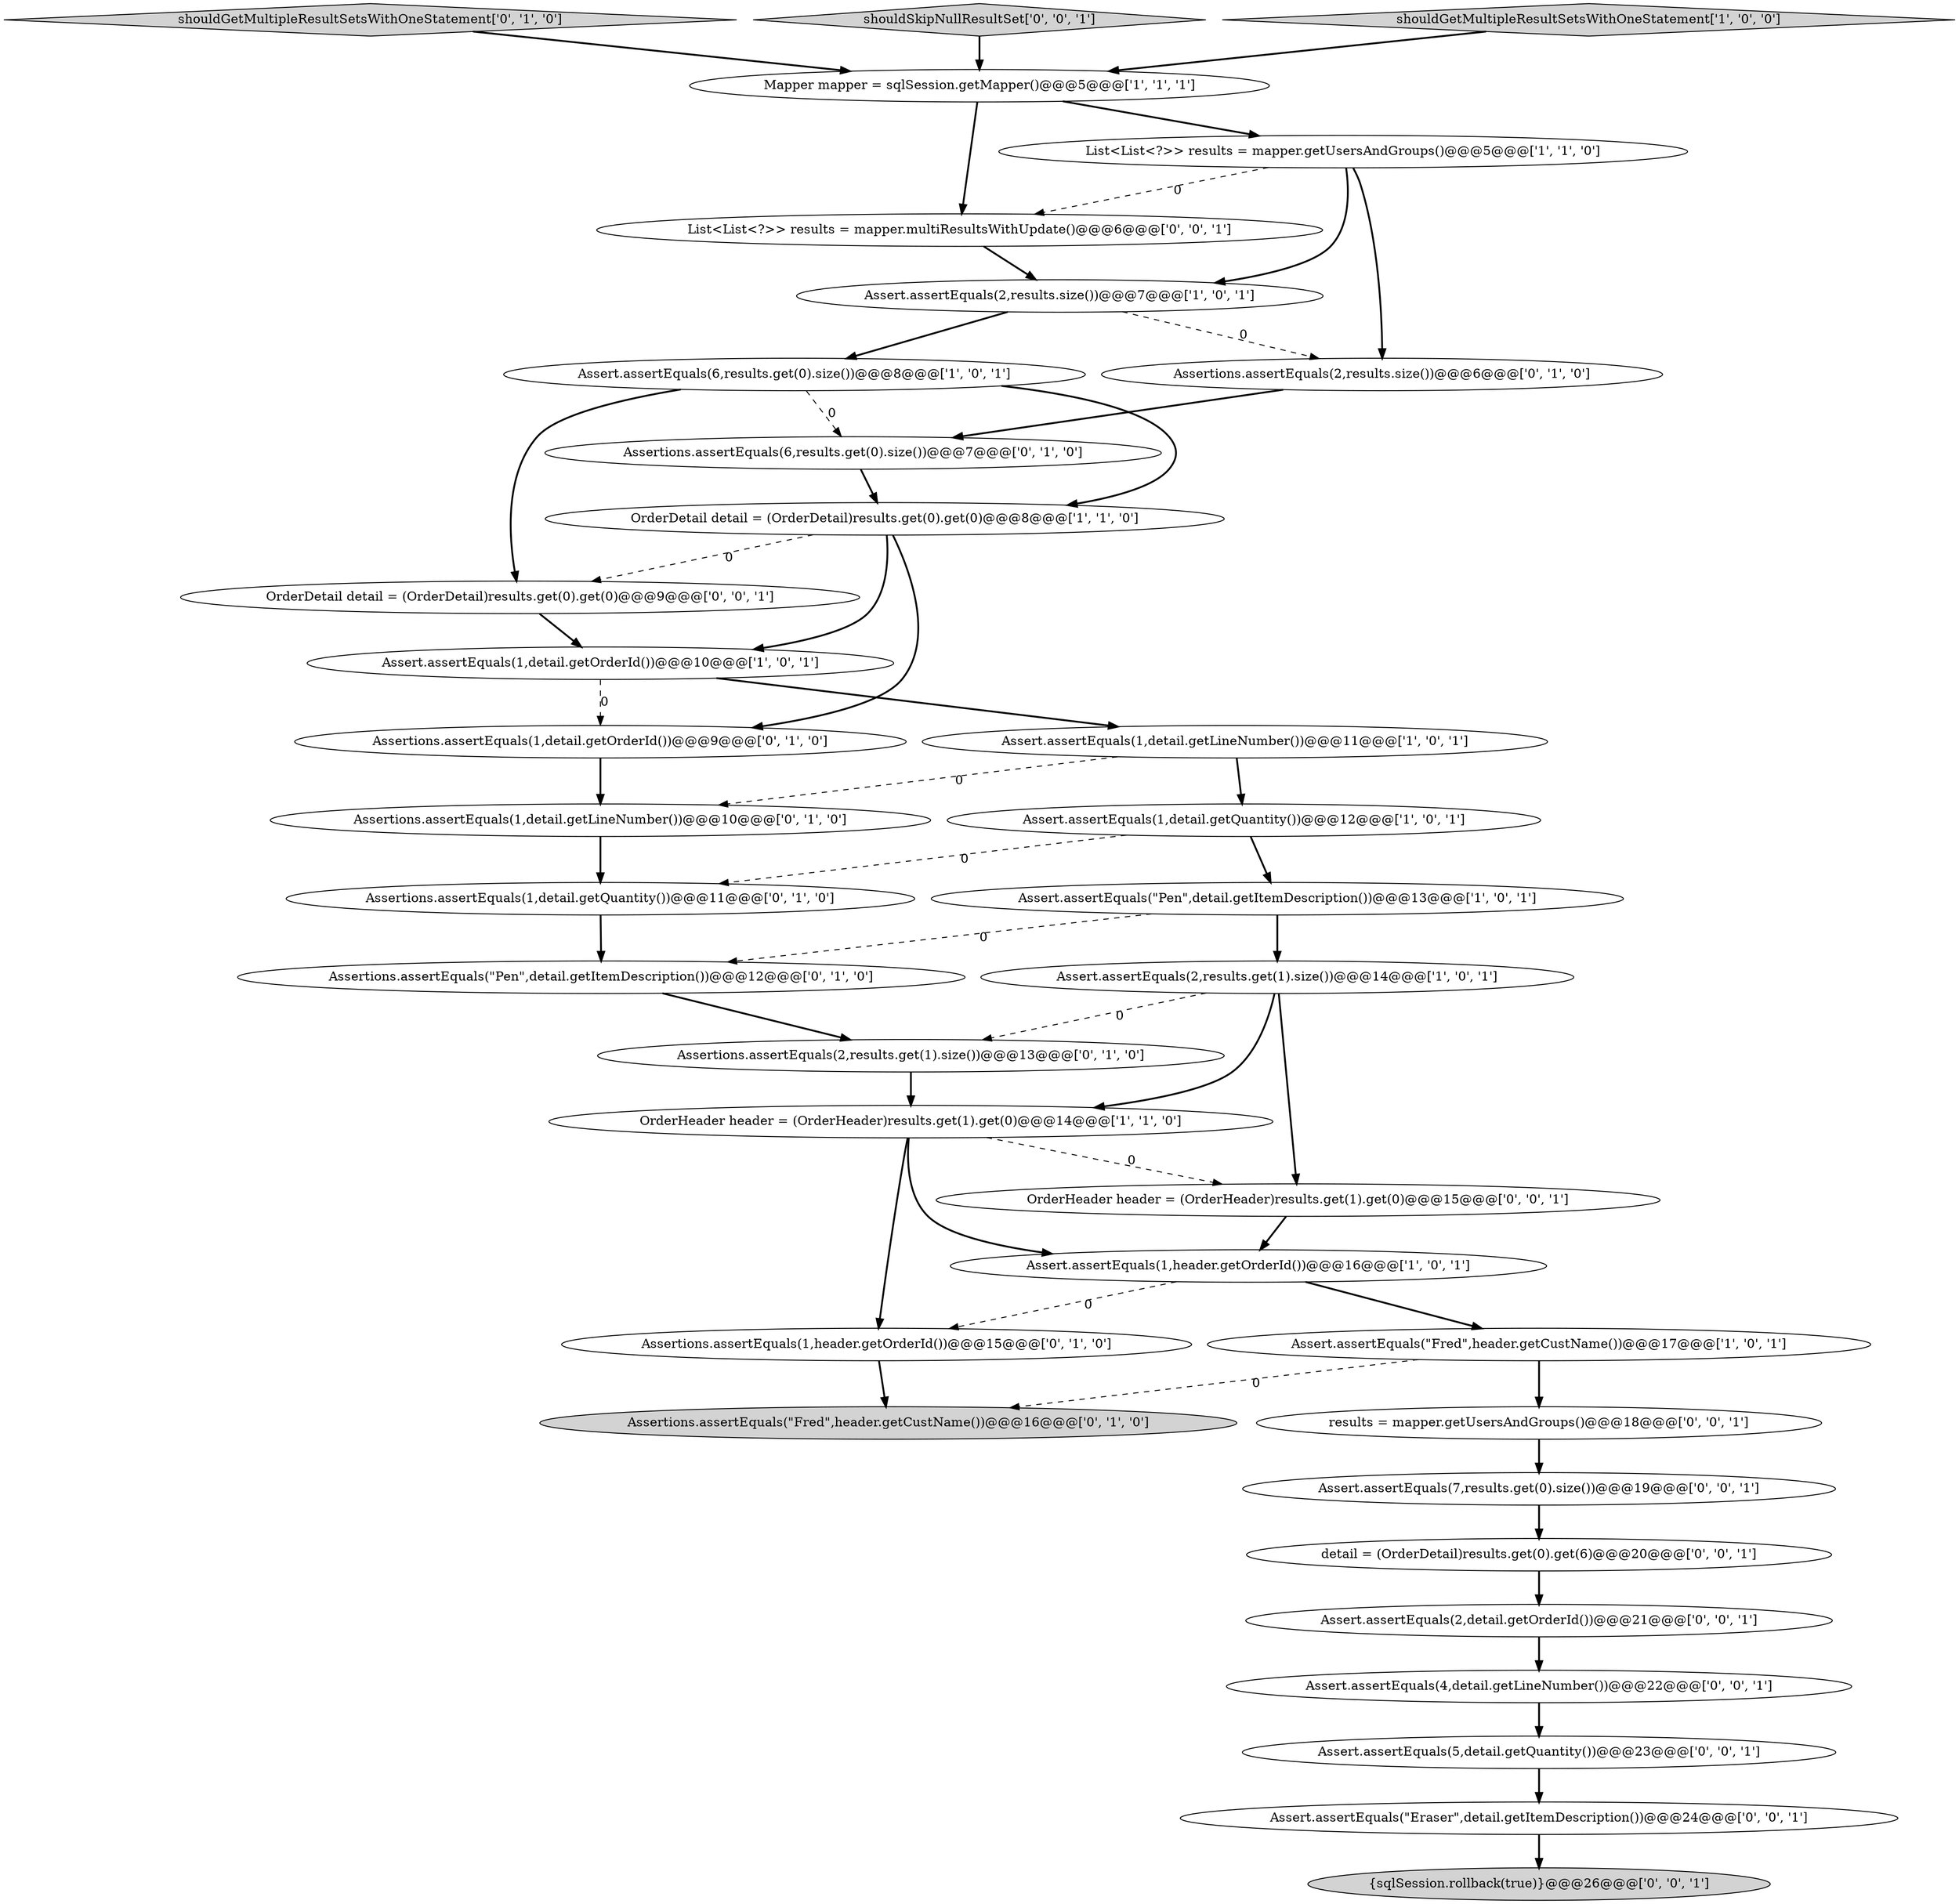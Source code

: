 digraph {
6 [style = filled, label = "Assert.assertEquals(1,header.getOrderId())@@@16@@@['1', '0', '1']", fillcolor = white, shape = ellipse image = "AAA0AAABBB1BBB"];
19 [style = filled, label = "Assertions.assertEquals(\"Fred\",header.getCustName())@@@16@@@['0', '1', '0']", fillcolor = lightgray, shape = ellipse image = "AAA1AAABBB2BBB"];
34 [style = filled, label = "Assert.assertEquals(2,detail.getOrderId())@@@21@@@['0', '0', '1']", fillcolor = white, shape = ellipse image = "AAA0AAABBB3BBB"];
23 [style = filled, label = "Assertions.assertEquals(1,detail.getQuantity())@@@11@@@['0', '1', '0']", fillcolor = white, shape = ellipse image = "AAA1AAABBB2BBB"];
16 [style = filled, label = "Assertions.assertEquals(\"Pen\",detail.getItemDescription())@@@12@@@['0', '1', '0']", fillcolor = white, shape = ellipse image = "AAA1AAABBB2BBB"];
13 [style = filled, label = "Assert.assertEquals(2,results.get(1).size())@@@14@@@['1', '0', '1']", fillcolor = white, shape = ellipse image = "AAA0AAABBB1BBB"];
32 [style = filled, label = "Assert.assertEquals(\"Eraser\",detail.getItemDescription())@@@24@@@['0', '0', '1']", fillcolor = white, shape = ellipse image = "AAA0AAABBB3BBB"];
7 [style = filled, label = "Assert.assertEquals(1,detail.getQuantity())@@@12@@@['1', '0', '1']", fillcolor = white, shape = ellipse image = "AAA0AAABBB1BBB"];
22 [style = filled, label = "shouldGetMultipleResultSetsWithOneStatement['0', '1', '0']", fillcolor = lightgray, shape = diamond image = "AAA0AAABBB2BBB"];
2 [style = filled, label = "OrderDetail detail = (OrderDetail)results.get(0).get(0)@@@8@@@['1', '1', '0']", fillcolor = white, shape = ellipse image = "AAA0AAABBB1BBB"];
5 [style = filled, label = "Assert.assertEquals(1,detail.getLineNumber())@@@11@@@['1', '0', '1']", fillcolor = white, shape = ellipse image = "AAA0AAABBB1BBB"];
4 [style = filled, label = "Assert.assertEquals(6,results.get(0).size())@@@8@@@['1', '0', '1']", fillcolor = white, shape = ellipse image = "AAA0AAABBB1BBB"];
31 [style = filled, label = "results = mapper.getUsersAndGroups()@@@18@@@['0', '0', '1']", fillcolor = white, shape = ellipse image = "AAA0AAABBB3BBB"];
0 [style = filled, label = "Assert.assertEquals(\"Pen\",detail.getItemDescription())@@@13@@@['1', '0', '1']", fillcolor = white, shape = ellipse image = "AAA0AAABBB1BBB"];
27 [style = filled, label = "Assert.assertEquals(4,detail.getLineNumber())@@@22@@@['0', '0', '1']", fillcolor = white, shape = ellipse image = "AAA0AAABBB3BBB"];
8 [style = filled, label = "OrderHeader header = (OrderHeader)results.get(1).get(0)@@@14@@@['1', '1', '0']", fillcolor = white, shape = ellipse image = "AAA0AAABBB1BBB"];
26 [style = filled, label = "OrderHeader header = (OrderHeader)results.get(1).get(0)@@@15@@@['0', '0', '1']", fillcolor = white, shape = ellipse image = "AAA0AAABBB3BBB"];
35 [style = filled, label = "{sqlSession.rollback(true)}@@@26@@@['0', '0', '1']", fillcolor = lightgray, shape = ellipse image = "AAA0AAABBB3BBB"];
10 [style = filled, label = "Assert.assertEquals(\"Fred\",header.getCustName())@@@17@@@['1', '0', '1']", fillcolor = white, shape = ellipse image = "AAA0AAABBB1BBB"];
20 [style = filled, label = "Assertions.assertEquals(2,results.get(1).size())@@@13@@@['0', '1', '0']", fillcolor = white, shape = ellipse image = "AAA1AAABBB2BBB"];
18 [style = filled, label = "Assertions.assertEquals(2,results.size())@@@6@@@['0', '1', '0']", fillcolor = white, shape = ellipse image = "AAA1AAABBB2BBB"];
25 [style = filled, label = "shouldSkipNullResultSet['0', '0', '1']", fillcolor = lightgray, shape = diamond image = "AAA0AAABBB3BBB"];
21 [style = filled, label = "Assertions.assertEquals(1,header.getOrderId())@@@15@@@['0', '1', '0']", fillcolor = white, shape = ellipse image = "AAA1AAABBB2BBB"];
12 [style = filled, label = "List<List<?>> results = mapper.getUsersAndGroups()@@@5@@@['1', '1', '0']", fillcolor = white, shape = ellipse image = "AAA0AAABBB1BBB"];
14 [style = filled, label = "Assertions.assertEquals(6,results.get(0).size())@@@7@@@['0', '1', '0']", fillcolor = white, shape = ellipse image = "AAA1AAABBB2BBB"];
33 [style = filled, label = "Assert.assertEquals(7,results.get(0).size())@@@19@@@['0', '0', '1']", fillcolor = white, shape = ellipse image = "AAA0AAABBB3BBB"];
28 [style = filled, label = "Assert.assertEquals(5,detail.getQuantity())@@@23@@@['0', '0', '1']", fillcolor = white, shape = ellipse image = "AAA0AAABBB3BBB"];
15 [style = filled, label = "Assertions.assertEquals(1,detail.getLineNumber())@@@10@@@['0', '1', '0']", fillcolor = white, shape = ellipse image = "AAA1AAABBB2BBB"];
29 [style = filled, label = "detail = (OrderDetail)results.get(0).get(6)@@@20@@@['0', '0', '1']", fillcolor = white, shape = ellipse image = "AAA0AAABBB3BBB"];
9 [style = filled, label = "shouldGetMultipleResultSetsWithOneStatement['1', '0', '0']", fillcolor = lightgray, shape = diamond image = "AAA0AAABBB1BBB"];
1 [style = filled, label = "Assert.assertEquals(2,results.size())@@@7@@@['1', '0', '1']", fillcolor = white, shape = ellipse image = "AAA0AAABBB1BBB"];
17 [style = filled, label = "Assertions.assertEquals(1,detail.getOrderId())@@@9@@@['0', '1', '0']", fillcolor = white, shape = ellipse image = "AAA1AAABBB2BBB"];
30 [style = filled, label = "OrderDetail detail = (OrderDetail)results.get(0).get(0)@@@9@@@['0', '0', '1']", fillcolor = white, shape = ellipse image = "AAA0AAABBB3BBB"];
24 [style = filled, label = "List<List<?>> results = mapper.multiResultsWithUpdate()@@@6@@@['0', '0', '1']", fillcolor = white, shape = ellipse image = "AAA0AAABBB3BBB"];
11 [style = filled, label = "Assert.assertEquals(1,detail.getOrderId())@@@10@@@['1', '0', '1']", fillcolor = white, shape = ellipse image = "AAA0AAABBB1BBB"];
3 [style = filled, label = "Mapper mapper = sqlSession.getMapper()@@@5@@@['1', '1', '1']", fillcolor = white, shape = ellipse image = "AAA0AAABBB1BBB"];
13->26 [style = bold, label=""];
26->6 [style = bold, label=""];
3->24 [style = bold, label=""];
25->3 [style = bold, label=""];
1->18 [style = dashed, label="0"];
4->14 [style = dashed, label="0"];
27->28 [style = bold, label=""];
2->11 [style = bold, label=""];
22->3 [style = bold, label=""];
28->32 [style = bold, label=""];
15->23 [style = bold, label=""];
9->3 [style = bold, label=""];
12->1 [style = bold, label=""];
23->16 [style = bold, label=""];
30->11 [style = bold, label=""];
20->8 [style = bold, label=""];
10->31 [style = bold, label=""];
8->6 [style = bold, label=""];
0->13 [style = bold, label=""];
11->17 [style = dashed, label="0"];
8->21 [style = bold, label=""];
2->17 [style = bold, label=""];
4->2 [style = bold, label=""];
12->24 [style = dashed, label="0"];
24->1 [style = bold, label=""];
6->10 [style = bold, label=""];
29->34 [style = bold, label=""];
7->23 [style = dashed, label="0"];
0->16 [style = dashed, label="0"];
21->19 [style = bold, label=""];
32->35 [style = bold, label=""];
3->12 [style = bold, label=""];
17->15 [style = bold, label=""];
2->30 [style = dashed, label="0"];
8->26 [style = dashed, label="0"];
7->0 [style = bold, label=""];
12->18 [style = bold, label=""];
1->4 [style = bold, label=""];
14->2 [style = bold, label=""];
16->20 [style = bold, label=""];
13->20 [style = dashed, label="0"];
6->21 [style = dashed, label="0"];
10->19 [style = dashed, label="0"];
13->8 [style = bold, label=""];
18->14 [style = bold, label=""];
31->33 [style = bold, label=""];
4->30 [style = bold, label=""];
33->29 [style = bold, label=""];
5->15 [style = dashed, label="0"];
5->7 [style = bold, label=""];
11->5 [style = bold, label=""];
34->27 [style = bold, label=""];
}
